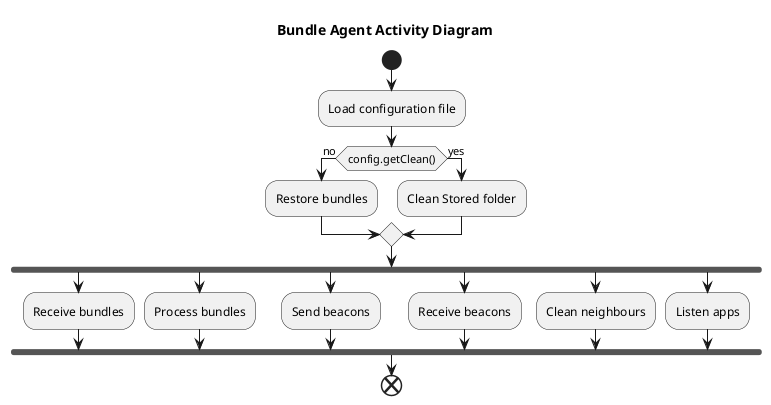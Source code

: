 @startuml
title Bundle Agent Activity Diagram
start
:Load configuration file;
if (config.getClean()) then (no)
	:Restore bundles;
else (yes)
	:Clean Stored folder;
endif
fork
	:Receive bundles;
fork again
	:Process bundles;
fork again
	:Send beacons;
fork again
	:Receive beacons;
fork again
	:Clean neighbours;
fork again
	:Listen apps;
end fork
end
@enduml